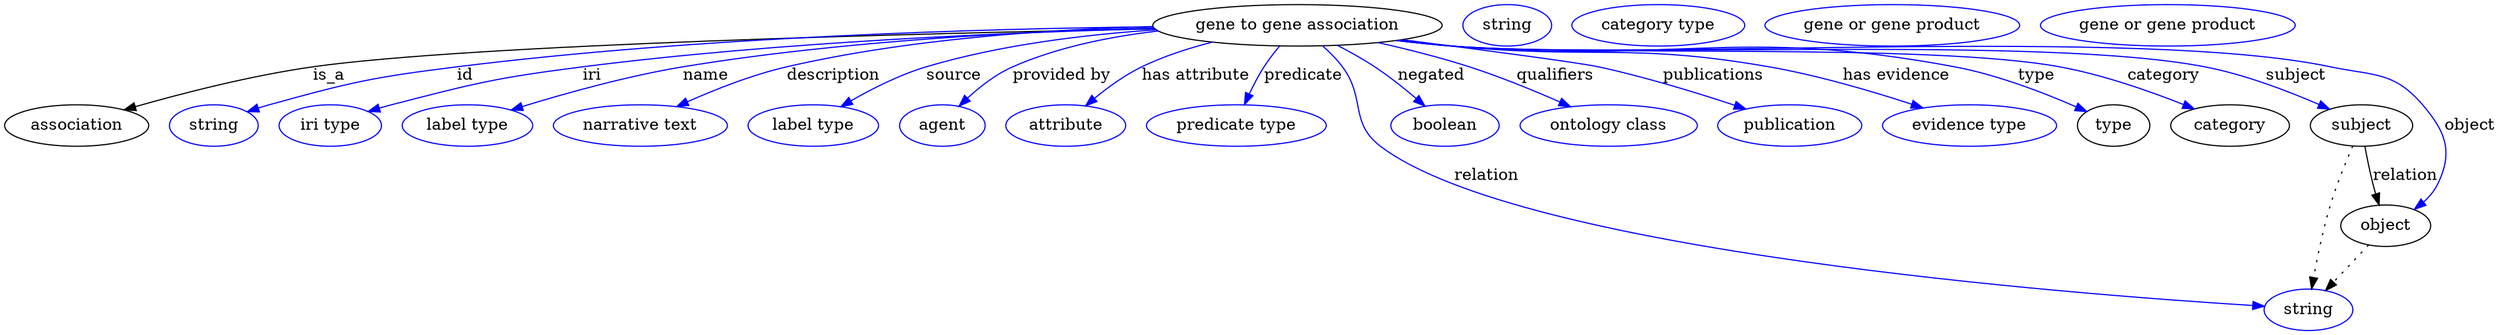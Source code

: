 digraph {
	graph [bb="0,0,2159.4,283"];
	node [label="\N"];
	"gene to gene association"	[height=0.5,
		label="gene to gene association",
		pos="1121.4,265",
		width=3.4844];
	association	[height=0.5,
		pos="62.394,178",
		width=1.7332];
	"gene to gene association" -> association	[label=is_a,
		lp="281.39,221.5",
		pos="e,103.54,191.59 997.44,261.94 795.56,258.08 404.5,248.34 267.39,229 214.11,221.49 154.48,206.13 113.33,194.41"];
	id	[color=blue,
		height=0.5,
		label=string,
		pos="181.39,178",
		width=1.0652];
	"gene to gene association" -> id	[color=blue,
		label=id,
		lp="399.39,221.5",
		pos="e,210.38,190 996.1,263.75 850.47,262.12 603.16,255.24 392.39,229 319.05,219.87 300.63,215.72 229.39,196 226.28,195.14 223.09,194.18 \
219.89,193.16",
		style=solid];
	iri	[color=blue,
		height=0.5,
		label="iri type",
		pos="282.39,178",
		width=1.2277];
	"gene to gene association" -> iri	[color=blue,
		label=iri,
		lp="509.39,221.5",
		pos="e,315.3,190.2 997.41,262.09 871.92,258.97 672.52,250.73 501.39,229 426.77,219.52 408.22,214.85 335.39,196 332.02,195.13 328.54,194.16 \
325.06,193.15",
		style=solid];
	name	[color=blue,
		height=0.5,
		label="label type",
		pos="401.39,178",
		width=1.5707];
	"gene to gene association" -> name	[color=blue,
		label=name,
		lp="608.39,221.5",
		pos="e,439.24,191.46 996.76,262.69 888.23,259.92 727.01,251.86 588.39,229 540.15,221.04 486.34,205.98 448.87,194.46",
		style=solid];
	description	[color=blue,
		height=0.5,
		label="narrative text",
		pos="551.39,178",
		width=2.0943];
	"gene to gene association" -> description	[color=blue,
		label=description,
		lp="718.89,221.5",
		pos="e,582.92,194.45 995.78,263.92 906.26,261.49 783.63,253.3 678.39,229 648.64,222.13 616.65,209.5 592.22,198.66",
		style=solid];
	source	[color=blue,
		height=0.5,
		label="label type",
		pos="701.39,178",
		width=1.5707];
	"gene to gene association" -> source	[color=blue,
		label=source,
		lp="823.39,221.5",
		pos="e,725.33,194.34 998.53,261.1 937.6,257.04 863.52,248.14 799.39,229 776.53,222.18 752.65,210.11 734.19,199.54",
		style=solid];
	"provided by"	[color=blue,
		height=0.5,
		label=agent,
		pos="813.39,178",
		width=1.0291];
	"gene to gene association" -> "provided by"	[color=blue,
		label="provided by",
		lp="916.89,221.5",
		pos="e,827.84,194.79 1000.6,260.07 959.26,255.33 913.56,246.19 874.39,229 859.87,222.62 845.99,211.77 835.16,201.81",
		style=solid];
	"has attribute"	[color=blue,
		height=0.5,
		label=attribute,
		pos="920.39,178",
		width=1.4443];
	"gene to gene association" -> "has attribute"	[color=blue,
		label="has attribute",
		lp="1033.4,221.5",
		pos="e,937.61,195.09 1047.4,250.38 1027,245.16 1005.4,238.18 986.39,229 971.68,221.87 957.01,211.21 945.25,201.56",
		style=solid];
	predicate	[color=blue,
		height=0.5,
		label="predicate type",
		pos="1068.4,178",
		width=2.1665];
	"gene to gene association" -> predicate	[color=blue,
		label=predicate,
		lp="1126.4,221.5",
		pos="e,1075.4,196.22 1105.8,246.84 1101.2,241.35 1096.3,235.11 1092.4,229 1087.7,221.62 1083.3,213.17 1079.6,205.34",
		style=solid];
	relation	[color=blue,
		height=0.5,
		label=string,
		pos="1997.4,18",
		width=1.0652];
	"gene to gene association" -> relation	[color=blue,
		label=relation,
		lp="1285.4,134.5",
		pos="e,1959.6,21.106 1143.1,247.2 1149.2,241.83 1155.5,235.55 1160.4,229 1180.8,201.79 1166.3,180.55 1193.4,160 1314.2,68.301 1795.2,\
31.365 1949.5,21.728",
		style=solid];
	negated	[color=blue,
		height=0.5,
		label=boolean,
		pos="1249.4,178",
		width=1.2999];
	"gene to gene association" -> negated	[color=blue,
		label=negated,
		lp="1237.4,221.5",
		pos="e,1232,194.89 1155.9,247.69 1166.6,242.19 1178.2,235.73 1188.4,229 1200.8,220.82 1213.6,210.6 1224.3,201.54",
		style=solid];
	qualifiers	[color=blue,
		height=0.5,
		label="ontology class",
		pos="1390.4,178",
		width=2.1304];
	"gene to gene association" -> qualifiers	[color=blue,
		label=qualifiers,
		lp="1344.9,221.5",
		pos="e,1357.6,194.39 1191.4,250.04 1216.6,244.38 1245,237.22 1270.4,229 1296.8,220.46 1325.5,208.59 1348.2,198.56",
		style=solid];
	publications	[color=blue,
		height=0.5,
		label=publication,
		pos="1547.4,178",
		width=1.7332];
	"gene to gene association" -> publications	[color=blue,
		label=publications,
		lp="1482.4,221.5",
		pos="e,1509.5,192.38 1212.4,252.53 1280.9,243.76 1365.8,232.59 1382.4,229 1422.6,220.28 1467.1,206.53 1499.8,195.66",
		style=solid];
	"has evidence"	[color=blue,
		height=0.5,
		label="evidence type",
		pos="1703.4,178",
		width=2.0943];
	"gene to gene association" -> "has evidence"	[color=blue,
		label="has evidence",
		lp="1639.9,221.5",
		pos="e,1663.1,193.34 1209.5,252.13 1225.1,250.25 1241.2,248.45 1256.4,247 1377.9,235.37 1410.2,250.06 1530.4,229 1572.6,221.61 1619.1,\
207.81 1653.3,196.58",
		style=solid];
	type	[height=0.5,
		pos="1828.4,178",
		width=0.86659];
	"gene to gene association" -> type	[color=blue,
		label=type,
		lp="1761.4,221.5",
		pos="e,1805.1,190.09 1208.4,251.95 1224.4,250.06 1240.9,248.3 1256.4,247 1448.8,230.93 1500.6,264.45 1690.4,229 1727.7,222.04 1768.2,\
206.29 1795.6,194.31",
		style=solid];
	category	[height=0.5,
		pos="1929.4,178",
		width=1.4263];
	"gene to gene association" -> category	[color=blue,
		label=category,
		lp="1871.9,221.5",
		pos="e,1898.3,192.46 1208.1,251.9 1224.1,250 1240.7,248.25 1256.4,247 1372.8,237.7 1666.5,249.9 1781.4,229 1818.8,222.19 1859.6,207.85 \
1888.9,196.27",
		style=solid];
	subject	[height=0.5,
		pos="2043.4,178",
		width=1.2277];
	"gene to gene association" -> subject	[color=blue,
		label=subject,
		lp="1986.4,221.5",
		pos="e,2015.8,192.19 1207.7,251.86 1223.8,249.95 1240.6,248.21 1256.4,247 1400.7,235.95 1765.3,256.33 1907.4,229 1942,222.34 1979.6,207.96 \
2006.4,196.33",
		style=solid];
	object	[height=0.5,
		pos="2064.4,91",
		width=1.0832];
	"gene to gene association" -> object	[color=blue,
		label=object,
		lp="2137.4,178",
		pos="e,2089.3,105.25 1207.3,251.85 1223.6,249.93 1240.5,248.19 1256.4,247 1424.9,234.43 1851.1,263.8 2016.4,229 2054,221.08 2071.4,225.22 \
2096.4,196 2116.7,172.29 2123.1,155.03 2109.4,127 2106.5,121.17 2102.2,116.02 2097.3,111.6",
		style=solid];
	association_type	[color=blue,
		height=0.5,
		label=string,
		pos="1303.4,265",
		width=1.0652];
	association_category	[color=blue,
		height=0.5,
		label="category type",
		pos="1434.4,265",
		width=2.0762];
	subject -> relation	[pos="e,2000.1,36.136 2035.8,160.24 2029.9,146.64 2021.8,126.88 2016.4,109 2010.1,88.265 2005.2,64.241 2001.9,46.231",
		style=dotted];
	subject -> object	[label=relation,
		lp="2081.4,134.5",
		pos="e,2058.7,108.98 2046.4,159.77 2048.2,150.09 2050.6,137.8 2053.4,127 2054.1,124.32 2054.9,121.53 2055.7,118.76"];
	"gene to gene association_subject"	[color=blue,
		height=0.5,
		label="gene or gene product",
		pos="1637.4,265",
		width=3.0692];
	object -> relation	[pos="e,2012.2,34.713 2049.5,74.243 2040.6,64.775 2029.1,52.56 2019.1,42.024",
		style=dotted];
	"gene to gene association_object"	[color=blue,
		height=0.5,
		label="gene or gene product",
		pos="1876.4,265",
		width=3.0692];
}
